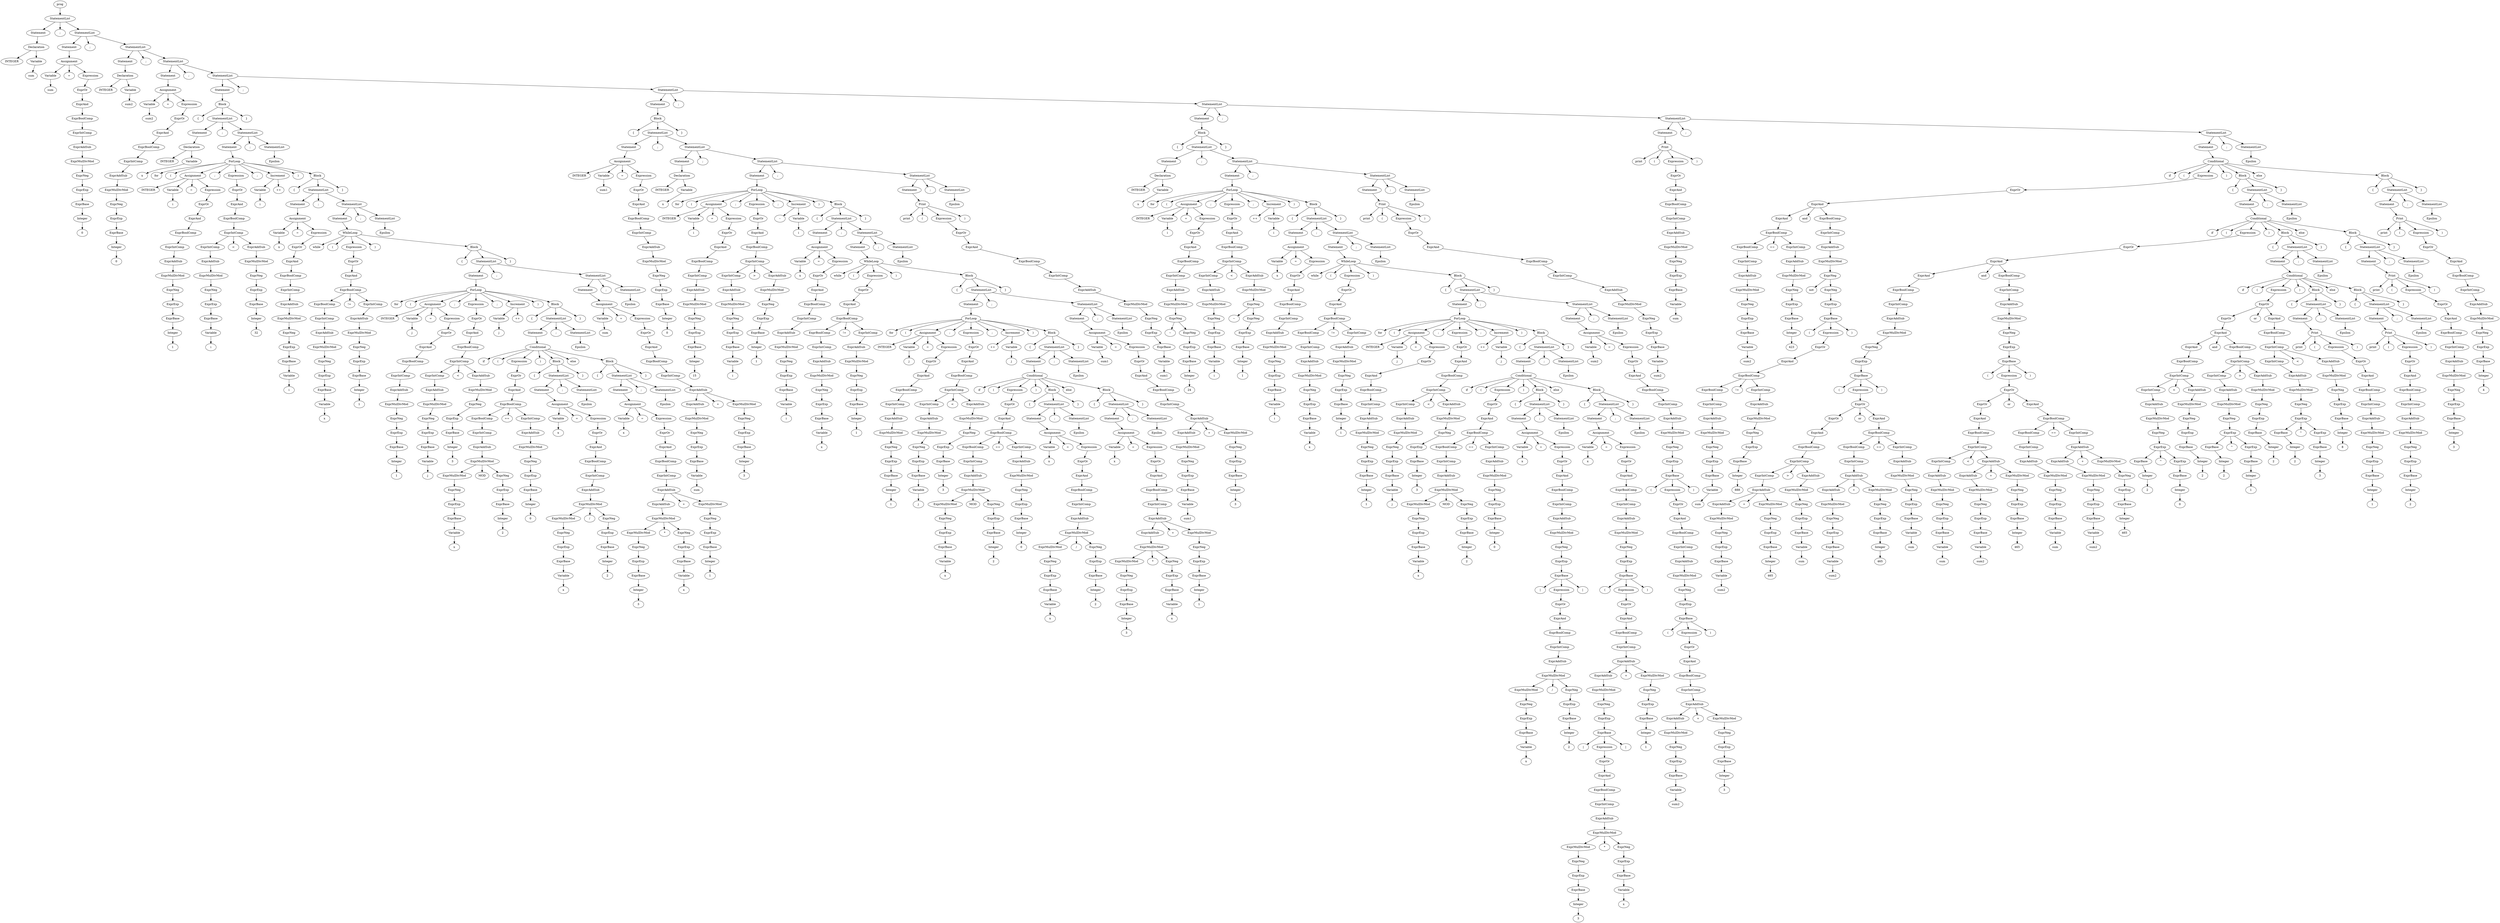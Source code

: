 
digraph "three_x_plus_1"
{
struct1 [label="prog"]
struct2 [label="StatementList"]
struct3 [label="Statement"]
struct4 [label="Declaration"]
struct5 [label="INTEGER"]
struct4->struct5
struct6 [label="Variable"]
struct7 [label="sum"]
struct6->struct7
struct4->struct6
struct3->struct4
struct2->struct3
struct8 [label=";"]
struct2->struct8
struct9 [label="StatementList"]
struct10 [label="Statement"]
struct11 [label="Assignment"]
struct12 [label="Variable"]
struct13 [label="sum"]
struct12->struct13
struct11->struct12
struct14 [label="="]
struct11->struct14
struct15 [label="Expression"]
struct16 [label="ExprOr"]
struct17 [label="ExprAnd"]
struct18 [label="ExprBoolComp"]
struct19 [label="ExprIntComp"]
struct20 [label="ExprAddSub"]
struct21 [label="ExprMulDivMod"]
struct22 [label="ExprNeg"]
struct23 [label="ExprExp"]
struct24 [label="ExprBase"]
struct25 [label="Integer"]
struct26 [label="0"]
struct25->struct26
struct24->struct25
struct23->struct24
struct22->struct23
struct21->struct22
struct20->struct21
struct19->struct20
struct18->struct19
struct17->struct18
struct16->struct17
struct15->struct16
struct11->struct15
struct10->struct11
struct9->struct10
struct27 [label=";"]
struct9->struct27
struct28 [label="StatementList"]
struct29 [label="Statement"]
struct30 [label="Declaration"]
struct31 [label="INTEGER"]
struct30->struct31
struct32 [label="Variable"]
struct33 [label="sum2"]
struct32->struct33
struct30->struct32
struct29->struct30
struct28->struct29
struct34 [label=";"]
struct28->struct34
struct35 [label="StatementList"]
struct36 [label="Statement"]
struct37 [label="Assignment"]
struct38 [label="Variable"]
struct39 [label="sum2"]
struct38->struct39
struct37->struct38
struct40 [label="="]
struct37->struct40
struct41 [label="Expression"]
struct42 [label="ExprOr"]
struct43 [label="ExprAnd"]
struct44 [label="ExprBoolComp"]
struct45 [label="ExprIntComp"]
struct46 [label="ExprAddSub"]
struct47 [label="ExprMulDivMod"]
struct48 [label="ExprNeg"]
struct49 [label="ExprExp"]
struct50 [label="ExprBase"]
struct51 [label="Integer"]
struct52 [label="0"]
struct51->struct52
struct50->struct51
struct49->struct50
struct48->struct49
struct47->struct48
struct46->struct47
struct45->struct46
struct44->struct45
struct43->struct44
struct42->struct43
struct41->struct42
struct37->struct41
struct36->struct37
struct35->struct36
struct53 [label=";"]
struct35->struct53
struct54 [label="StatementList"]
struct55 [label="Statement"]
struct56 [label="Block"]
struct57 [label="{"]
struct56->struct57
struct58 [label="StatementList"]
struct59 [label="Statement"]
struct60 [label="Declaration"]
struct61 [label="INTEGER"]
struct60->struct61
struct62 [label="Variable"]
struct63 [label="x"]
struct62->struct63
struct60->struct62
struct59->struct60
struct58->struct59
struct64 [label=";"]
struct58->struct64
struct65 [label="StatementList"]
struct66 [label="Statement"]
struct67 [label="ForLoop"]
struct68 [label="for"]
struct67->struct68
struct69 [label="("]
struct67->struct69
struct70 [label="Assignment"]
struct71 [label="INTEGER"]
struct70->struct71
struct72 [label="Variable"]
struct73 [label="i"]
struct72->struct73
struct70->struct72
struct74 [label="="]
struct70->struct74
struct75 [label="Expression"]
struct76 [label="ExprOr"]
struct77 [label="ExprAnd"]
struct78 [label="ExprBoolComp"]
struct79 [label="ExprIntComp"]
struct80 [label="ExprAddSub"]
struct81 [label="ExprMulDivMod"]
struct82 [label="ExprNeg"]
struct83 [label="ExprExp"]
struct84 [label="ExprBase"]
struct85 [label="Integer"]
struct86 [label="1"]
struct85->struct86
struct84->struct85
struct83->struct84
struct82->struct83
struct81->struct82
struct80->struct81
struct79->struct80
struct78->struct79
struct77->struct78
struct76->struct77
struct75->struct76
struct70->struct75
struct67->struct70
struct87 [label=";"]
struct67->struct87
struct88 [label="Expression"]
struct89 [label="ExprOr"]
struct90 [label="ExprAnd"]
struct91 [label="ExprBoolComp"]
struct92 [label="ExprIntComp"]
struct93 [label="ExprIntComp"]
struct94 [label="ExprAddSub"]
struct95 [label="ExprMulDivMod"]
struct96 [label="ExprNeg"]
struct97 [label="ExprExp"]
struct98 [label="ExprBase"]
struct99 [label="Variable"]
struct100 [label="i"]
struct99->struct100
struct98->struct99
struct97->struct98
struct96->struct97
struct95->struct96
struct94->struct95
struct93->struct94
struct92->struct93
struct101 [label="<"]
struct92->struct101
struct102 [label="ExprAddSub"]
struct103 [label="ExprMulDivMod"]
struct104 [label="ExprNeg"]
struct105 [label="ExprExp"]
struct106 [label="ExprBase"]
struct107 [label="Integer"]
struct108 [label="32"]
struct107->struct108
struct106->struct107
struct105->struct106
struct104->struct105
struct103->struct104
struct102->struct103
struct92->struct102
struct91->struct92
struct90->struct91
struct89->struct90
struct88->struct89
struct67->struct88
struct109 [label=";"]
struct67->struct109
struct110 [label="Increment"]
struct111 [label="Variable"]
struct112 [label="i"]
struct111->struct112
struct110->struct111
struct113 [label="++"]
struct110->struct113
struct67->struct110
struct114 [label=")"]
struct67->struct114
struct115 [label="Block"]
struct116 [label="{"]
struct115->struct116
struct117 [label="StatementList"]
struct118 [label="Statement"]
struct119 [label="Assignment"]
struct120 [label="Variable"]
struct121 [label="x"]
struct120->struct121
struct119->struct120
struct122 [label="="]
struct119->struct122
struct123 [label="Expression"]
struct124 [label="ExprOr"]
struct125 [label="ExprAnd"]
struct126 [label="ExprBoolComp"]
struct127 [label="ExprIntComp"]
struct128 [label="ExprAddSub"]
struct129 [label="ExprMulDivMod"]
struct130 [label="ExprNeg"]
struct131 [label="ExprExp"]
struct132 [label="ExprBase"]
struct133 [label="Variable"]
struct134 [label="i"]
struct133->struct134
struct132->struct133
struct131->struct132
struct130->struct131
struct129->struct130
struct128->struct129
struct127->struct128
struct126->struct127
struct125->struct126
struct124->struct125
struct123->struct124
struct119->struct123
struct118->struct119
struct117->struct118
struct135 [label=";"]
struct117->struct135
struct136 [label="StatementList"]
struct137 [label="Statement"]
struct138 [label="WhileLoop"]
struct139 [label="while"]
struct138->struct139
struct140 [label="("]
struct138->struct140
struct141 [label="Expression"]
struct142 [label="ExprOr"]
struct143 [label="ExprAnd"]
struct144 [label="ExprBoolComp"]
struct145 [label="ExprBoolComp"]
struct146 [label="ExprIntComp"]
struct147 [label="ExprAddSub"]
struct148 [label="ExprMulDivMod"]
struct149 [label="ExprNeg"]
struct150 [label="ExprExp"]
struct151 [label="ExprBase"]
struct152 [label="Variable"]
struct153 [label="x"]
struct152->struct153
struct151->struct152
struct150->struct151
struct149->struct150
struct148->struct149
struct147->struct148
struct146->struct147
struct145->struct146
struct144->struct145
struct154 [label="!="]
struct144->struct154
struct155 [label="ExprIntComp"]
struct156 [label="ExprAddSub"]
struct157 [label="ExprMulDivMod"]
struct158 [label="ExprNeg"]
struct159 [label="ExprExp"]
struct160 [label="ExprBase"]
struct161 [label="Integer"]
struct162 [label="1"]
struct161->struct162
struct160->struct161
struct159->struct160
struct158->struct159
struct157->struct158
struct156->struct157
struct155->struct156
struct144->struct155
struct143->struct144
struct142->struct143
struct141->struct142
struct138->struct141
struct163 [label=")"]
struct138->struct163
struct164 [label="Block"]
struct165 [label="{"]
struct164->struct165
struct166 [label="StatementList"]
struct167 [label="Statement"]
struct168 [label="ForLoop"]
struct169 [label="for"]
struct168->struct169
struct170 [label="("]
struct168->struct170
struct171 [label="Assignment"]
struct172 [label="INTEGER"]
struct171->struct172
struct173 [label="Variable"]
struct174 [label="j"]
struct173->struct174
struct171->struct173
struct175 [label="="]
struct171->struct175
struct176 [label="Expression"]
struct177 [label="ExprOr"]
struct178 [label="ExprAnd"]
struct179 [label="ExprBoolComp"]
struct180 [label="ExprIntComp"]
struct181 [label="ExprAddSub"]
struct182 [label="ExprMulDivMod"]
struct183 [label="ExprNeg"]
struct184 [label="ExprExp"]
struct185 [label="ExprBase"]
struct186 [label="Integer"]
struct187 [label="1"]
struct186->struct187
struct185->struct186
struct184->struct185
struct183->struct184
struct182->struct183
struct181->struct182
struct180->struct181
struct179->struct180
struct178->struct179
struct177->struct178
struct176->struct177
struct171->struct176
struct168->struct171
struct188 [label=";"]
struct168->struct188
struct189 [label="Expression"]
struct190 [label="ExprOr"]
struct191 [label="ExprAnd"]
struct192 [label="ExprBoolComp"]
struct193 [label="ExprIntComp"]
struct194 [label="ExprIntComp"]
struct195 [label="ExprAddSub"]
struct196 [label="ExprMulDivMod"]
struct197 [label="ExprNeg"]
struct198 [label="ExprExp"]
struct199 [label="ExprBase"]
struct200 [label="Variable"]
struct201 [label="j"]
struct200->struct201
struct199->struct200
struct198->struct199
struct197->struct198
struct196->struct197
struct195->struct196
struct194->struct195
struct193->struct194
struct202 [label="<"]
struct193->struct202
struct203 [label="ExprAddSub"]
struct204 [label="ExprMulDivMod"]
struct205 [label="ExprNeg"]
struct206 [label="ExprExp"]
struct207 [label="ExprBase"]
struct208 [label="Integer"]
struct209 [label="3"]
struct208->struct209
struct207->struct208
struct206->struct207
struct205->struct206
struct204->struct205
struct203->struct204
struct193->struct203
struct192->struct193
struct191->struct192
struct190->struct191
struct189->struct190
struct168->struct189
struct210 [label=";"]
struct168->struct210
struct211 [label="Increment"]
struct212 [label="Variable"]
struct213 [label="j"]
struct212->struct213
struct211->struct212
struct214 [label="++"]
struct211->struct214
struct168->struct211
struct215 [label=")"]
struct168->struct215
struct216 [label="Block"]
struct217 [label="{"]
struct216->struct217
struct218 [label="StatementList"]
struct219 [label="Statement"]
struct220 [label="Conditional"]
struct221 [label="if"]
struct220->struct221
struct222 [label="("]
struct220->struct222
struct223 [label="Expression"]
struct224 [label="ExprOr"]
struct225 [label="ExprAnd"]
struct226 [label="ExprBoolComp"]
struct227 [label="ExprBoolComp"]
struct228 [label="ExprIntComp"]
struct229 [label="ExprAddSub"]
struct230 [label="ExprMulDivMod"]
struct231 [label="ExprMulDivMod"]
struct232 [label="ExprNeg"]
struct233 [label="ExprExp"]
struct234 [label="ExprBase"]
struct235 [label="Variable"]
struct236 [label="x"]
struct235->struct236
struct234->struct235
struct233->struct234
struct232->struct233
struct231->struct232
struct230->struct231
struct237 [label="MOD"]
struct230->struct237
struct238 [label="ExprNeg"]
struct239 [label="ExprExp"]
struct240 [label="ExprBase"]
struct241 [label="Integer"]
struct242 [label="2"]
struct241->struct242
struct240->struct241
struct239->struct240
struct238->struct239
struct230->struct238
struct229->struct230
struct228->struct229
struct227->struct228
struct226->struct227
struct243 [label="=="]
struct226->struct243
struct244 [label="ExprIntComp"]
struct245 [label="ExprAddSub"]
struct246 [label="ExprMulDivMod"]
struct247 [label="ExprNeg"]
struct248 [label="ExprExp"]
struct249 [label="ExprBase"]
struct250 [label="Integer"]
struct251 [label="0"]
struct250->struct251
struct249->struct250
struct248->struct249
struct247->struct248
struct246->struct247
struct245->struct246
struct244->struct245
struct226->struct244
struct225->struct226
struct224->struct225
struct223->struct224
struct220->struct223
struct252 [label=")"]
struct220->struct252
struct253 [label="Block"]
struct254 [label="{"]
struct253->struct254
struct255 [label="StatementList"]
struct256 [label="Statement"]
struct257 [label="Assignment"]
struct258 [label="Variable"]
struct259 [label="x"]
struct258->struct259
struct257->struct258
struct260 [label="="]
struct257->struct260
struct261 [label="Expression"]
struct262 [label="ExprOr"]
struct263 [label="ExprAnd"]
struct264 [label="ExprBoolComp"]
struct265 [label="ExprIntComp"]
struct266 [label="ExprAddSub"]
struct267 [label="ExprMulDivMod"]
struct268 [label="ExprMulDivMod"]
struct269 [label="ExprNeg"]
struct270 [label="ExprExp"]
struct271 [label="ExprBase"]
struct272 [label="Variable"]
struct273 [label="x"]
struct272->struct273
struct271->struct272
struct270->struct271
struct269->struct270
struct268->struct269
struct267->struct268
struct274 [label="/"]
struct267->struct274
struct275 [label="ExprNeg"]
struct276 [label="ExprExp"]
struct277 [label="ExprBase"]
struct278 [label="Integer"]
struct279 [label="2"]
struct278->struct279
struct277->struct278
struct276->struct277
struct275->struct276
struct267->struct275
struct266->struct267
struct265->struct266
struct264->struct265
struct263->struct264
struct262->struct263
struct261->struct262
struct257->struct261
struct256->struct257
struct255->struct256
struct280 [label=";"]
struct255->struct280
struct281 [label="StatementList"]
struct282 [label="Epsilon"]
struct281->struct282
struct255->struct281
struct253->struct255
struct283 [label="}"]
struct253->struct283
struct220->struct253
struct284 [label="else"]
struct220->struct284
struct285 [label="Block"]
struct286 [label="{"]
struct285->struct286
struct287 [label="StatementList"]
struct288 [label="Statement"]
struct289 [label="Assignment"]
struct290 [label="Variable"]
struct291 [label="x"]
struct290->struct291
struct289->struct290
struct292 [label="="]
struct289->struct292
struct293 [label="Expression"]
struct294 [label="ExprOr"]
struct295 [label="ExprAnd"]
struct296 [label="ExprBoolComp"]
struct297 [label="ExprIntComp"]
struct298 [label="ExprAddSub"]
struct299 [label="ExprAddSub"]
struct300 [label="ExprMulDivMod"]
struct301 [label="ExprMulDivMod"]
struct302 [label="ExprNeg"]
struct303 [label="ExprExp"]
struct304 [label="ExprBase"]
struct305 [label="Integer"]
struct306 [label="3"]
struct305->struct306
struct304->struct305
struct303->struct304
struct302->struct303
struct301->struct302
struct300->struct301
struct307 [label="*"]
struct300->struct307
struct308 [label="ExprNeg"]
struct309 [label="ExprExp"]
struct310 [label="ExprBase"]
struct311 [label="Variable"]
struct312 [label="x"]
struct311->struct312
struct310->struct311
struct309->struct310
struct308->struct309
struct300->struct308
struct299->struct300
struct298->struct299
struct313 [label="+"]
struct298->struct313
struct314 [label="ExprMulDivMod"]
struct315 [label="ExprNeg"]
struct316 [label="ExprExp"]
struct317 [label="ExprBase"]
struct318 [label="Integer"]
struct319 [label="1"]
struct318->struct319
struct317->struct318
struct316->struct317
struct315->struct316
struct314->struct315
struct298->struct314
struct297->struct298
struct296->struct297
struct295->struct296
struct294->struct295
struct293->struct294
struct289->struct293
struct288->struct289
struct287->struct288
struct320 [label=";"]
struct287->struct320
struct321 [label="StatementList"]
struct322 [label="Epsilon"]
struct321->struct322
struct287->struct321
struct285->struct287
struct323 [label="}"]
struct285->struct323
struct220->struct285
struct219->struct220
struct218->struct219
struct324 [label=";"]
struct218->struct324
struct325 [label="StatementList"]
struct326 [label="Epsilon"]
struct325->struct326
struct218->struct325
struct216->struct218
struct327 [label="}"]
struct216->struct327
struct168->struct216
struct167->struct168
struct166->struct167
struct328 [label=";"]
struct166->struct328
struct329 [label="StatementList"]
struct330 [label="Statement"]
struct331 [label="Assignment"]
struct332 [label="Variable"]
struct333 [label="sum"]
struct332->struct333
struct331->struct332
struct334 [label="="]
struct331->struct334
struct335 [label="Expression"]
struct336 [label="ExprOr"]
struct337 [label="ExprAnd"]
struct338 [label="ExprBoolComp"]
struct339 [label="ExprIntComp"]
struct340 [label="ExprAddSub"]
struct341 [label="ExprAddSub"]
struct342 [label="ExprMulDivMod"]
struct343 [label="ExprNeg"]
struct344 [label="ExprExp"]
struct345 [label="ExprBase"]
struct346 [label="Variable"]
struct347 [label="sum"]
struct346->struct347
struct345->struct346
struct344->struct345
struct343->struct344
struct342->struct343
struct341->struct342
struct340->struct341
struct348 [label="+"]
struct340->struct348
struct349 [label="ExprMulDivMod"]
struct350 [label="ExprNeg"]
struct351 [label="ExprExp"]
struct352 [label="ExprBase"]
struct353 [label="Integer"]
struct354 [label="3"]
struct353->struct354
struct352->struct353
struct351->struct352
struct350->struct351
struct349->struct350
struct340->struct349
struct339->struct340
struct338->struct339
struct337->struct338
struct336->struct337
struct335->struct336
struct331->struct335
struct330->struct331
struct329->struct330
struct355 [label=";"]
struct329->struct355
struct356 [label="StatementList"]
struct357 [label="Epsilon"]
struct356->struct357
struct329->struct356
struct166->struct329
struct164->struct166
struct358 [label="}"]
struct164->struct358
struct138->struct164
struct137->struct138
struct136->struct137
struct359 [label=";"]
struct136->struct359
struct360 [label="StatementList"]
struct361 [label="Epsilon"]
struct360->struct361
struct136->struct360
struct117->struct136
struct115->struct117
struct362 [label="}"]
struct115->struct362
struct67->struct115
struct66->struct67
struct65->struct66
struct363 [label=";"]
struct65->struct363
struct364 [label="StatementList"]
struct365 [label="Epsilon"]
struct364->struct365
struct65->struct364
struct58->struct65
struct56->struct58
struct366 [label="}"]
struct56->struct366
struct55->struct56
struct54->struct55
struct367 [label=";"]
struct54->struct367
struct368 [label="StatementList"]
struct369 [label="Statement"]
struct370 [label="Block"]
struct371 [label="{"]
struct370->struct371
struct372 [label="StatementList"]
struct373 [label="Statement"]
struct374 [label="Assignment"]
struct375 [label="INTEGER"]
struct374->struct375
struct376 [label="Variable"]
struct377 [label="sum1"]
struct376->struct377
struct374->struct376
struct378 [label="="]
struct374->struct378
struct379 [label="Expression"]
struct380 [label="ExprOr"]
struct381 [label="ExprAnd"]
struct382 [label="ExprBoolComp"]
struct383 [label="ExprIntComp"]
struct384 [label="ExprAddSub"]
struct385 [label="ExprMulDivMod"]
struct386 [label="ExprNeg"]
struct387 [label="ExprExp"]
struct388 [label="ExprBase"]
struct389 [label="Integer"]
struct390 [label="0"]
struct389->struct390
struct388->struct389
struct387->struct388
struct386->struct387
struct385->struct386
struct384->struct385
struct383->struct384
struct382->struct383
struct381->struct382
struct380->struct381
struct379->struct380
struct374->struct379
struct373->struct374
struct372->struct373
struct391 [label=";"]
struct372->struct391
struct392 [label="StatementList"]
struct393 [label="Statement"]
struct394 [label="Declaration"]
struct395 [label="INTEGER"]
struct394->struct395
struct396 [label="Variable"]
struct397 [label="x"]
struct396->struct397
struct394->struct396
struct393->struct394
struct392->struct393
struct398 [label=";"]
struct392->struct398
struct399 [label="StatementList"]
struct400 [label="Statement"]
struct401 [label="ForLoop"]
struct402 [label="for"]
struct401->struct402
struct403 [label="("]
struct401->struct403
struct404 [label="Assignment"]
struct405 [label="INTEGER"]
struct404->struct405
struct406 [label="Variable"]
struct407 [label="i"]
struct406->struct407
struct404->struct406
struct408 [label="="]
struct404->struct408
struct409 [label="Expression"]
struct410 [label="ExprOr"]
struct411 [label="ExprAnd"]
struct412 [label="ExprBoolComp"]
struct413 [label="ExprIntComp"]
struct414 [label="ExprAddSub"]
struct415 [label="ExprMulDivMod"]
struct416 [label="ExprNeg"]
struct417 [label="ExprExp"]
struct418 [label="ExprBase"]
struct419 [label="Integer"]
struct420 [label="15"]
struct419->struct420
struct418->struct419
struct417->struct418
struct416->struct417
struct415->struct416
struct414->struct415
struct413->struct414
struct412->struct413
struct411->struct412
struct410->struct411
struct409->struct410
struct404->struct409
struct401->struct404
struct421 [label=";"]
struct401->struct421
struct422 [label="Expression"]
struct423 [label="ExprOr"]
struct424 [label="ExprAnd"]
struct425 [label="ExprBoolComp"]
struct426 [label="ExprIntComp"]
struct427 [label="ExprIntComp"]
struct428 [label="ExprAddSub"]
struct429 [label="ExprMulDivMod"]
struct430 [label="ExprNeg"]
struct431 [label="ExprExp"]
struct432 [label="ExprBase"]
struct433 [label="Variable"]
struct434 [label="i"]
struct433->struct434
struct432->struct433
struct431->struct432
struct430->struct431
struct429->struct430
struct428->struct429
struct427->struct428
struct426->struct427
struct435 [label=">"]
struct426->struct435
struct436 [label="ExprAddSub"]
struct437 [label="ExprMulDivMod"]
struct438 [label="ExprNeg"]
struct439 [label="ExprExp"]
struct440 [label="ExprBase"]
struct441 [label="Integer"]
struct442 [label="1"]
struct441->struct442
struct440->struct441
struct439->struct440
struct438->struct439
struct437->struct438
struct436->struct437
struct426->struct436
struct425->struct426
struct424->struct425
struct423->struct424
struct422->struct423
struct401->struct422
struct443 [label=";"]
struct401->struct443
struct444 [label="Increment"]
struct445 [label="--"]
struct444->struct445
struct446 [label="Variable"]
struct447 [label="i"]
struct446->struct447
struct444->struct446
struct401->struct444
struct448 [label=")"]
struct401->struct448
struct449 [label="Block"]
struct450 [label="{"]
struct449->struct450
struct451 [label="StatementList"]
struct452 [label="Statement"]
struct453 [label="Assignment"]
struct454 [label="Variable"]
struct455 [label="x"]
struct454->struct455
struct453->struct454
struct456 [label="="]
struct453->struct456
struct457 [label="Expression"]
struct458 [label="ExprOr"]
struct459 [label="ExprAnd"]
struct460 [label="ExprBoolComp"]
struct461 [label="ExprIntComp"]
struct462 [label="ExprAddSub"]
struct463 [label="ExprMulDivMod"]
struct464 [label="ExprNeg"]
struct465 [label="ExprExp"]
struct466 [label="ExprBase"]
struct467 [label="Variable"]
struct468 [label="i"]
struct467->struct468
struct466->struct467
struct465->struct466
struct464->struct465
struct463->struct464
struct462->struct463
struct461->struct462
struct460->struct461
struct459->struct460
struct458->struct459
struct457->struct458
struct453->struct457
struct452->struct453
struct451->struct452
struct469 [label=";"]
struct451->struct469
struct470 [label="StatementList"]
struct471 [label="Statement"]
struct472 [label="WhileLoop"]
struct473 [label="while"]
struct472->struct473
struct474 [label="("]
struct472->struct474
struct475 [label="Expression"]
struct476 [label="ExprOr"]
struct477 [label="ExprAnd"]
struct478 [label="ExprBoolComp"]
struct479 [label="ExprBoolComp"]
struct480 [label="ExprIntComp"]
struct481 [label="ExprAddSub"]
struct482 [label="ExprMulDivMod"]
struct483 [label="ExprNeg"]
struct484 [label="ExprExp"]
struct485 [label="ExprBase"]
struct486 [label="Variable"]
struct487 [label="x"]
struct486->struct487
struct485->struct486
struct484->struct485
struct483->struct484
struct482->struct483
struct481->struct482
struct480->struct481
struct479->struct480
struct478->struct479
struct488 [label="!="]
struct478->struct488
struct489 [label="ExprIntComp"]
struct490 [label="ExprAddSub"]
struct491 [label="ExprMulDivMod"]
struct492 [label="ExprNeg"]
struct493 [label="ExprExp"]
struct494 [label="ExprBase"]
struct495 [label="Integer"]
struct496 [label="1"]
struct495->struct496
struct494->struct495
struct493->struct494
struct492->struct493
struct491->struct492
struct490->struct491
struct489->struct490
struct478->struct489
struct477->struct478
struct476->struct477
struct475->struct476
struct472->struct475
struct497 [label=")"]
struct472->struct497
struct498 [label="Block"]
struct499 [label="{"]
struct498->struct499
struct500 [label="StatementList"]
struct501 [label="Statement"]
struct502 [label="ForLoop"]
struct503 [label="for"]
struct502->struct503
struct504 [label="("]
struct502->struct504
struct505 [label="Assignment"]
struct506 [label="INTEGER"]
struct505->struct506
struct507 [label="Variable"]
struct508 [label="j"]
struct507->struct508
struct505->struct507
struct509 [label="="]
struct505->struct509
struct510 [label="Expression"]
struct511 [label="ExprOr"]
struct512 [label="ExprAnd"]
struct513 [label="ExprBoolComp"]
struct514 [label="ExprIntComp"]
struct515 [label="ExprAddSub"]
struct516 [label="ExprMulDivMod"]
struct517 [label="ExprNeg"]
struct518 [label="ExprExp"]
struct519 [label="ExprBase"]
struct520 [label="Integer"]
struct521 [label="1"]
struct520->struct521
struct519->struct520
struct518->struct519
struct517->struct518
struct516->struct517
struct515->struct516
struct514->struct515
struct513->struct514
struct512->struct513
struct511->struct512
struct510->struct511
struct505->struct510
struct502->struct505
struct522 [label=";"]
struct502->struct522
struct523 [label="Expression"]
struct524 [label="ExprOr"]
struct525 [label="ExprAnd"]
struct526 [label="ExprBoolComp"]
struct527 [label="ExprIntComp"]
struct528 [label="ExprIntComp"]
struct529 [label="ExprAddSub"]
struct530 [label="ExprMulDivMod"]
struct531 [label="ExprNeg"]
struct532 [label="ExprExp"]
struct533 [label="ExprBase"]
struct534 [label="Variable"]
struct535 [label="j"]
struct534->struct535
struct533->struct534
struct532->struct533
struct531->struct532
struct530->struct531
struct529->struct530
struct528->struct529
struct527->struct528
struct536 [label="<"]
struct527->struct536
struct537 [label="ExprAddSub"]
struct538 [label="ExprMulDivMod"]
struct539 [label="ExprNeg"]
struct540 [label="ExprExp"]
struct541 [label="ExprBase"]
struct542 [label="Integer"]
struct543 [label="3"]
struct542->struct543
struct541->struct542
struct540->struct541
struct539->struct540
struct538->struct539
struct537->struct538
struct527->struct537
struct526->struct527
struct525->struct526
struct524->struct525
struct523->struct524
struct502->struct523
struct544 [label=";"]
struct502->struct544
struct545 [label="Increment"]
struct546 [label="++"]
struct545->struct546
struct547 [label="Variable"]
struct548 [label="j"]
struct547->struct548
struct545->struct547
struct502->struct545
struct549 [label=")"]
struct502->struct549
struct550 [label="Block"]
struct551 [label="{"]
struct550->struct551
struct552 [label="StatementList"]
struct553 [label="Statement"]
struct554 [label="Conditional"]
struct555 [label="if"]
struct554->struct555
struct556 [label="("]
struct554->struct556
struct557 [label="Expression"]
struct558 [label="ExprOr"]
struct559 [label="ExprAnd"]
struct560 [label="ExprBoolComp"]
struct561 [label="ExprBoolComp"]
struct562 [label="ExprIntComp"]
struct563 [label="ExprAddSub"]
struct564 [label="ExprMulDivMod"]
struct565 [label="ExprMulDivMod"]
struct566 [label="ExprNeg"]
struct567 [label="ExprExp"]
struct568 [label="ExprBase"]
struct569 [label="Variable"]
struct570 [label="x"]
struct569->struct570
struct568->struct569
struct567->struct568
struct566->struct567
struct565->struct566
struct564->struct565
struct571 [label="MOD"]
struct564->struct571
struct572 [label="ExprNeg"]
struct573 [label="ExprExp"]
struct574 [label="ExprBase"]
struct575 [label="Integer"]
struct576 [label="2"]
struct575->struct576
struct574->struct575
struct573->struct574
struct572->struct573
struct564->struct572
struct563->struct564
struct562->struct563
struct561->struct562
struct560->struct561
struct577 [label="=="]
struct560->struct577
struct578 [label="ExprIntComp"]
struct579 [label="ExprAddSub"]
struct580 [label="ExprMulDivMod"]
struct581 [label="ExprNeg"]
struct582 [label="ExprExp"]
struct583 [label="ExprBase"]
struct584 [label="Integer"]
struct585 [label="0"]
struct584->struct585
struct583->struct584
struct582->struct583
struct581->struct582
struct580->struct581
struct579->struct580
struct578->struct579
struct560->struct578
struct559->struct560
struct558->struct559
struct557->struct558
struct554->struct557
struct586 [label=")"]
struct554->struct586
struct587 [label="Block"]
struct588 [label="{"]
struct587->struct588
struct589 [label="StatementList"]
struct590 [label="Statement"]
struct591 [label="Assignment"]
struct592 [label="Variable"]
struct593 [label="x"]
struct592->struct593
struct591->struct592
struct594 [label="="]
struct591->struct594
struct595 [label="Expression"]
struct596 [label="ExprOr"]
struct597 [label="ExprAnd"]
struct598 [label="ExprBoolComp"]
struct599 [label="ExprIntComp"]
struct600 [label="ExprAddSub"]
struct601 [label="ExprMulDivMod"]
struct602 [label="ExprMulDivMod"]
struct603 [label="ExprNeg"]
struct604 [label="ExprExp"]
struct605 [label="ExprBase"]
struct606 [label="Variable"]
struct607 [label="x"]
struct606->struct607
struct605->struct606
struct604->struct605
struct603->struct604
struct602->struct603
struct601->struct602
struct608 [label="/"]
struct601->struct608
struct609 [label="ExprNeg"]
struct610 [label="ExprExp"]
struct611 [label="ExprBase"]
struct612 [label="Integer"]
struct613 [label="2"]
struct612->struct613
struct611->struct612
struct610->struct611
struct609->struct610
struct601->struct609
struct600->struct601
struct599->struct600
struct598->struct599
struct597->struct598
struct596->struct597
struct595->struct596
struct591->struct595
struct590->struct591
struct589->struct590
struct614 [label=";"]
struct589->struct614
struct615 [label="StatementList"]
struct616 [label="Epsilon"]
struct615->struct616
struct589->struct615
struct587->struct589
struct617 [label="}"]
struct587->struct617
struct554->struct587
struct618 [label="else"]
struct554->struct618
struct619 [label="Block"]
struct620 [label="{"]
struct619->struct620
struct621 [label="StatementList"]
struct622 [label="Statement"]
struct623 [label="Assignment"]
struct624 [label="Variable"]
struct625 [label="x"]
struct624->struct625
struct623->struct624
struct626 [label="="]
struct623->struct626
struct627 [label="Expression"]
struct628 [label="ExprOr"]
struct629 [label="ExprAnd"]
struct630 [label="ExprBoolComp"]
struct631 [label="ExprIntComp"]
struct632 [label="ExprAddSub"]
struct633 [label="ExprAddSub"]
struct634 [label="ExprMulDivMod"]
struct635 [label="ExprMulDivMod"]
struct636 [label="ExprNeg"]
struct637 [label="ExprExp"]
struct638 [label="ExprBase"]
struct639 [label="Integer"]
struct640 [label="3"]
struct639->struct640
struct638->struct639
struct637->struct638
struct636->struct637
struct635->struct636
struct634->struct635
struct641 [label="*"]
struct634->struct641
struct642 [label="ExprNeg"]
struct643 [label="ExprExp"]
struct644 [label="ExprBase"]
struct645 [label="Variable"]
struct646 [label="x"]
struct645->struct646
struct644->struct645
struct643->struct644
struct642->struct643
struct634->struct642
struct633->struct634
struct632->struct633
struct647 [label="+"]
struct632->struct647
struct648 [label="ExprMulDivMod"]
struct649 [label="ExprNeg"]
struct650 [label="ExprExp"]
struct651 [label="ExprBase"]
struct652 [label="Integer"]
struct653 [label="1"]
struct652->struct653
struct651->struct652
struct650->struct651
struct649->struct650
struct648->struct649
struct632->struct648
struct631->struct632
struct630->struct631
struct629->struct630
struct628->struct629
struct627->struct628
struct623->struct627
struct622->struct623
struct621->struct622
struct654 [label=";"]
struct621->struct654
struct655 [label="StatementList"]
struct656 [label="Epsilon"]
struct655->struct656
struct621->struct655
struct619->struct621
struct657 [label="}"]
struct619->struct657
struct554->struct619
struct553->struct554
struct552->struct553
struct658 [label=";"]
struct552->struct658
struct659 [label="StatementList"]
struct660 [label="Epsilon"]
struct659->struct660
struct552->struct659
struct550->struct552
struct661 [label="}"]
struct550->struct661
struct502->struct550
struct501->struct502
struct500->struct501
struct662 [label=";"]
struct500->struct662
struct663 [label="StatementList"]
struct664 [label="Statement"]
struct665 [label="Assignment"]
struct666 [label="Variable"]
struct667 [label="sum1"]
struct666->struct667
struct665->struct666
struct668 [label="="]
struct665->struct668
struct669 [label="Expression"]
struct670 [label="ExprOr"]
struct671 [label="ExprAnd"]
struct672 [label="ExprBoolComp"]
struct673 [label="ExprIntComp"]
struct674 [label="ExprAddSub"]
struct675 [label="ExprAddSub"]
struct676 [label="ExprMulDivMod"]
struct677 [label="ExprNeg"]
struct678 [label="ExprExp"]
struct679 [label="ExprBase"]
struct680 [label="Variable"]
struct681 [label="sum1"]
struct680->struct681
struct679->struct680
struct678->struct679
struct677->struct678
struct676->struct677
struct675->struct676
struct674->struct675
struct682 [label="+"]
struct674->struct682
struct683 [label="ExprMulDivMod"]
struct684 [label="ExprNeg"]
struct685 [label="ExprExp"]
struct686 [label="ExprBase"]
struct687 [label="Integer"]
struct688 [label="3"]
struct687->struct688
struct686->struct687
struct685->struct686
struct684->struct685
struct683->struct684
struct674->struct683
struct673->struct674
struct672->struct673
struct671->struct672
struct670->struct671
struct669->struct670
struct665->struct669
struct664->struct665
struct663->struct664
struct689 [label=";"]
struct663->struct689
struct690 [label="StatementList"]
struct691 [label="Epsilon"]
struct690->struct691
struct663->struct690
struct500->struct663
struct498->struct500
struct692 [label="}"]
struct498->struct692
struct472->struct498
struct471->struct472
struct470->struct471
struct693 [label=";"]
struct470->struct693
struct694 [label="StatementList"]
struct695 [label="Epsilon"]
struct694->struct695
struct470->struct694
struct451->struct470
struct449->struct451
struct696 [label="}"]
struct449->struct696
struct401->struct449
struct400->struct401
struct399->struct400
struct697 [label=";"]
struct399->struct697
struct698 [label="StatementList"]
struct699 [label="Statement"]
struct700 [label="Print"]
struct701 [label="print"]
struct700->struct701
struct702 [label="("]
struct700->struct702
struct703 [label="Expression"]
struct704 [label="ExprOr"]
struct705 [label="ExprAnd"]
struct706 [label="ExprBoolComp"]
struct707 [label="ExprIntComp"]
struct708 [label="ExprAddSub"]
struct709 [label="ExprMulDivMod"]
struct710 [label="ExprNeg"]
struct711 [label="ExprExp"]
struct712 [label="ExprBase"]
struct713 [label="Variable"]
struct714 [label="sum1"]
struct713->struct714
struct712->struct713
struct711->struct712
struct710->struct711
struct709->struct710
struct708->struct709
struct707->struct708
struct706->struct707
struct705->struct706
struct704->struct705
struct703->struct704
struct700->struct703
struct715 [label=")"]
struct700->struct715
struct699->struct700
struct698->struct699
struct716 [label=";"]
struct698->struct716
struct717 [label="StatementList"]
struct718 [label="Epsilon"]
struct717->struct718
struct698->struct717
struct399->struct698
struct392->struct399
struct372->struct392
struct370->struct372
struct719 [label="}"]
struct370->struct719
struct369->struct370
struct368->struct369
struct720 [label=";"]
struct368->struct720
struct721 [label="StatementList"]
struct722 [label="Statement"]
struct723 [label="Block"]
struct724 [label="{"]
struct723->struct724
struct725 [label="StatementList"]
struct726 [label="Statement"]
struct727 [label="Declaration"]
struct728 [label="INTEGER"]
struct727->struct728
struct729 [label="Variable"]
struct730 [label="x"]
struct729->struct730
struct727->struct729
struct726->struct727
struct725->struct726
struct731 [label=";"]
struct725->struct731
struct732 [label="StatementList"]
struct733 [label="Statement"]
struct734 [label="ForLoop"]
struct735 [label="for"]
struct734->struct735
struct736 [label="("]
struct734->struct736
struct737 [label="Assignment"]
struct738 [label="INTEGER"]
struct737->struct738
struct739 [label="Variable"]
struct740 [label="i"]
struct739->struct740
struct737->struct739
struct741 [label="="]
struct737->struct741
struct742 [label="Expression"]
struct743 [label="ExprOr"]
struct744 [label="ExprAnd"]
struct745 [label="ExprBoolComp"]
struct746 [label="ExprIntComp"]
struct747 [label="ExprAddSub"]
struct748 [label="ExprMulDivMod"]
struct749 [label="ExprNeg"]
struct750 [label="~"]
struct749->struct750
struct751 [label="ExprNeg"]
struct752 [label="ExprExp"]
struct753 [label="ExprBase"]
struct754 [label="Integer"]
struct755 [label="24"]
struct754->struct755
struct753->struct754
struct752->struct753
struct751->struct752
struct749->struct751
struct748->struct749
struct747->struct748
struct746->struct747
struct745->struct746
struct744->struct745
struct743->struct744
struct742->struct743
struct737->struct742
struct734->struct737
struct756 [label=";"]
struct734->struct756
struct757 [label="Expression"]
struct758 [label="ExprOr"]
struct759 [label="ExprAnd"]
struct760 [label="ExprBoolComp"]
struct761 [label="ExprIntComp"]
struct762 [label="ExprIntComp"]
struct763 [label="ExprAddSub"]
struct764 [label="ExprMulDivMod"]
struct765 [label="ExprNeg"]
struct766 [label="ExprExp"]
struct767 [label="ExprBase"]
struct768 [label="Variable"]
struct769 [label="i"]
struct768->struct769
struct767->struct768
struct766->struct767
struct765->struct766
struct764->struct765
struct763->struct764
struct762->struct763
struct761->struct762
struct770 [label="<"]
struct761->struct770
struct771 [label="ExprAddSub"]
struct772 [label="ExprMulDivMod"]
struct773 [label="ExprNeg"]
struct774 [label="~"]
struct773->struct774
struct775 [label="ExprNeg"]
struct776 [label="ExprExp"]
struct777 [label="ExprBase"]
struct778 [label="Integer"]
struct779 [label="1"]
struct778->struct779
struct777->struct778
struct776->struct777
struct775->struct776
struct773->struct775
struct772->struct773
struct771->struct772
struct761->struct771
struct760->struct761
struct759->struct760
struct758->struct759
struct757->struct758
struct734->struct757
struct780 [label=";"]
struct734->struct780
struct781 [label="Increment"]
struct782 [label="++"]
struct781->struct782
struct783 [label="Variable"]
struct784 [label="i"]
struct783->struct784
struct781->struct783
struct734->struct781
struct785 [label=")"]
struct734->struct785
struct786 [label="Block"]
struct787 [label="{"]
struct786->struct787
struct788 [label="StatementList"]
struct789 [label="Statement"]
struct790 [label="Assignment"]
struct791 [label="Variable"]
struct792 [label="x"]
struct791->struct792
struct790->struct791
struct793 [label="="]
struct790->struct793
struct794 [label="Expression"]
struct795 [label="ExprOr"]
struct796 [label="ExprAnd"]
struct797 [label="ExprBoolComp"]
struct798 [label="ExprIntComp"]
struct799 [label="ExprAddSub"]
struct800 [label="ExprMulDivMod"]
struct801 [label="ExprNeg"]
struct802 [label="ExprExp"]
struct803 [label="ExprBase"]
struct804 [label="Variable"]
struct805 [label="i"]
struct804->struct805
struct803->struct804
struct802->struct803
struct801->struct802
struct800->struct801
struct799->struct800
struct798->struct799
struct797->struct798
struct796->struct797
struct795->struct796
struct794->struct795
struct790->struct794
struct789->struct790
struct788->struct789
struct806 [label=";"]
struct788->struct806
struct807 [label="StatementList"]
struct808 [label="Statement"]
struct809 [label="WhileLoop"]
struct810 [label="while"]
struct809->struct810
struct811 [label="("]
struct809->struct811
struct812 [label="Expression"]
struct813 [label="ExprOr"]
struct814 [label="ExprAnd"]
struct815 [label="ExprBoolComp"]
struct816 [label="ExprBoolComp"]
struct817 [label="ExprIntComp"]
struct818 [label="ExprAddSub"]
struct819 [label="ExprMulDivMod"]
struct820 [label="ExprNeg"]
struct821 [label="ExprExp"]
struct822 [label="ExprBase"]
struct823 [label="Variable"]
struct824 [label="x"]
struct823->struct824
struct822->struct823
struct821->struct822
struct820->struct821
struct819->struct820
struct818->struct819
struct817->struct818
struct816->struct817
struct815->struct816
struct825 [label="!="]
struct815->struct825
struct826 [label="ExprIntComp"]
struct827 [label="ExprAddSub"]
struct828 [label="ExprMulDivMod"]
struct829 [label="ExprNeg"]
struct830 [label="ExprExp"]
struct831 [label="ExprBase"]
struct832 [label="Integer"]
struct833 [label="1"]
struct832->struct833
struct831->struct832
struct830->struct831
struct829->struct830
struct828->struct829
struct827->struct828
struct826->struct827
struct815->struct826
struct814->struct815
struct813->struct814
struct812->struct813
struct809->struct812
struct834 [label=")"]
struct809->struct834
struct835 [label="Block"]
struct836 [label="{"]
struct835->struct836
struct837 [label="StatementList"]
struct838 [label="Statement"]
struct839 [label="ForLoop"]
struct840 [label="for"]
struct839->struct840
struct841 [label="("]
struct839->struct841
struct842 [label="Assignment"]
struct843 [label="INTEGER"]
struct842->struct843
struct844 [label="Variable"]
struct845 [label="j"]
struct844->struct845
struct842->struct844
struct846 [label="="]
struct842->struct846
struct847 [label="Expression"]
struct848 [label="ExprOr"]
struct849 [label="ExprAnd"]
struct850 [label="ExprBoolComp"]
struct851 [label="ExprIntComp"]
struct852 [label="ExprAddSub"]
struct853 [label="ExprMulDivMod"]
struct854 [label="ExprNeg"]
struct855 [label="ExprExp"]
struct856 [label="ExprBase"]
struct857 [label="Integer"]
struct858 [label="1"]
struct857->struct858
struct856->struct857
struct855->struct856
struct854->struct855
struct853->struct854
struct852->struct853
struct851->struct852
struct850->struct851
struct849->struct850
struct848->struct849
struct847->struct848
struct842->struct847
struct839->struct842
struct859 [label=";"]
struct839->struct859
struct860 [label="Expression"]
struct861 [label="ExprOr"]
struct862 [label="ExprAnd"]
struct863 [label="ExprBoolComp"]
struct864 [label="ExprIntComp"]
struct865 [label="ExprIntComp"]
struct866 [label="ExprAddSub"]
struct867 [label="ExprMulDivMod"]
struct868 [label="ExprNeg"]
struct869 [label="ExprExp"]
struct870 [label="ExprBase"]
struct871 [label="Variable"]
struct872 [label="j"]
struct871->struct872
struct870->struct871
struct869->struct870
struct868->struct869
struct867->struct868
struct866->struct867
struct865->struct866
struct864->struct865
struct873 [label="<"]
struct864->struct873
struct874 [label="ExprAddSub"]
struct875 [label="ExprMulDivMod"]
struct876 [label="ExprNeg"]
struct877 [label="ExprExp"]
struct878 [label="ExprBase"]
struct879 [label="Integer"]
struct880 [label="3"]
struct879->struct880
struct878->struct879
struct877->struct878
struct876->struct877
struct875->struct876
struct874->struct875
struct864->struct874
struct863->struct864
struct862->struct863
struct861->struct862
struct860->struct861
struct839->struct860
struct881 [label=";"]
struct839->struct881
struct882 [label="Increment"]
struct883 [label="++"]
struct882->struct883
struct884 [label="Variable"]
struct885 [label="j"]
struct884->struct885
struct882->struct884
struct839->struct882
struct886 [label=")"]
struct839->struct886
struct887 [label="Block"]
struct888 [label="{"]
struct887->struct888
struct889 [label="StatementList"]
struct890 [label="Statement"]
struct891 [label="Conditional"]
struct892 [label="if"]
struct891->struct892
struct893 [label="("]
struct891->struct893
struct894 [label="Expression"]
struct895 [label="ExprOr"]
struct896 [label="ExprAnd"]
struct897 [label="ExprBoolComp"]
struct898 [label="ExprBoolComp"]
struct899 [label="ExprIntComp"]
struct900 [label="ExprAddSub"]
struct901 [label="ExprMulDivMod"]
struct902 [label="ExprMulDivMod"]
struct903 [label="ExprNeg"]
struct904 [label="ExprExp"]
struct905 [label="ExprBase"]
struct906 [label="Variable"]
struct907 [label="x"]
struct906->struct907
struct905->struct906
struct904->struct905
struct903->struct904
struct902->struct903
struct901->struct902
struct908 [label="MOD"]
struct901->struct908
struct909 [label="ExprNeg"]
struct910 [label="ExprExp"]
struct911 [label="ExprBase"]
struct912 [label="Integer"]
struct913 [label="2"]
struct912->struct913
struct911->struct912
struct910->struct911
struct909->struct910
struct901->struct909
struct900->struct901
struct899->struct900
struct898->struct899
struct897->struct898
struct914 [label="=="]
struct897->struct914
struct915 [label="ExprIntComp"]
struct916 [label="ExprAddSub"]
struct917 [label="ExprMulDivMod"]
struct918 [label="ExprNeg"]
struct919 [label="ExprExp"]
struct920 [label="ExprBase"]
struct921 [label="Integer"]
struct922 [label="0"]
struct921->struct922
struct920->struct921
struct919->struct920
struct918->struct919
struct917->struct918
struct916->struct917
struct915->struct916
struct897->struct915
struct896->struct897
struct895->struct896
struct894->struct895
struct891->struct894
struct923 [label=")"]
struct891->struct923
struct924 [label="Block"]
struct925 [label="{"]
struct924->struct925
struct926 [label="StatementList"]
struct927 [label="Statement"]
struct928 [label="Assignment"]
struct929 [label="Variable"]
struct930 [label="x"]
struct929->struct930
struct928->struct929
struct931 [label="="]
struct928->struct931
struct932 [label="Expression"]
struct933 [label="ExprOr"]
struct934 [label="ExprAnd"]
struct935 [label="ExprBoolComp"]
struct936 [label="ExprIntComp"]
struct937 [label="ExprAddSub"]
struct938 [label="ExprMulDivMod"]
struct939 [label="ExprNeg"]
struct940 [label="ExprExp"]
struct941 [label="ExprBase"]
struct942 [label="|"]
struct941->struct942
struct943 [label="Expression"]
struct944 [label="ExprOr"]
struct945 [label="ExprAnd"]
struct946 [label="ExprBoolComp"]
struct947 [label="ExprIntComp"]
struct948 [label="ExprAddSub"]
struct949 [label="ExprMulDivMod"]
struct950 [label="ExprMulDivMod"]
struct951 [label="ExprNeg"]
struct952 [label="ExprExp"]
struct953 [label="ExprBase"]
struct954 [label="Variable"]
struct955 [label="x"]
struct954->struct955
struct953->struct954
struct952->struct953
struct951->struct952
struct950->struct951
struct949->struct950
struct956 [label="/"]
struct949->struct956
struct957 [label="ExprNeg"]
struct958 [label="ExprExp"]
struct959 [label="ExprBase"]
struct960 [label="Integer"]
struct961 [label="2"]
struct960->struct961
struct959->struct960
struct958->struct959
struct957->struct958
struct949->struct957
struct948->struct949
struct947->struct948
struct946->struct947
struct945->struct946
struct944->struct945
struct943->struct944
struct941->struct943
struct962 [label="|"]
struct941->struct962
struct940->struct941
struct939->struct940
struct938->struct939
struct937->struct938
struct936->struct937
struct935->struct936
struct934->struct935
struct933->struct934
struct932->struct933
struct928->struct932
struct927->struct928
struct926->struct927
struct963 [label=";"]
struct926->struct963
struct964 [label="StatementList"]
struct965 [label="Epsilon"]
struct964->struct965
struct926->struct964
struct924->struct926
struct966 [label="}"]
struct924->struct966
struct891->struct924
struct967 [label="else"]
struct891->struct967
struct968 [label="Block"]
struct969 [label="{"]
struct968->struct969
struct970 [label="StatementList"]
struct971 [label="Statement"]
struct972 [label="Assignment"]
struct973 [label="Variable"]
struct974 [label="x"]
struct973->struct974
struct972->struct973
struct975 [label="="]
struct972->struct975
struct976 [label="Expression"]
struct977 [label="ExprOr"]
struct978 [label="ExprAnd"]
struct979 [label="ExprBoolComp"]
struct980 [label="ExprIntComp"]
struct981 [label="ExprAddSub"]
struct982 [label="ExprMulDivMod"]
struct983 [label="ExprNeg"]
struct984 [label="ExprExp"]
struct985 [label="ExprBase"]
struct986 [label="("]
struct985->struct986
struct987 [label="Expression"]
struct988 [label="ExprOr"]
struct989 [label="ExprAnd"]
struct990 [label="ExprBoolComp"]
struct991 [label="ExprIntComp"]
struct992 [label="ExprAddSub"]
struct993 [label="ExprAddSub"]
struct994 [label="ExprMulDivMod"]
struct995 [label="ExprNeg"]
struct996 [label="ExprExp"]
struct997 [label="ExprBase"]
struct998 [label="|"]
struct997->struct998
struct999 [label="Expression"]
struct1000 [label="ExprOr"]
struct1001 [label="ExprAnd"]
struct1002 [label="ExprBoolComp"]
struct1003 [label="ExprIntComp"]
struct1004 [label="ExprAddSub"]
struct1005 [label="ExprMulDivMod"]
struct1006 [label="ExprMulDivMod"]
struct1007 [label="ExprNeg"]
struct1008 [label="ExprExp"]
struct1009 [label="ExprBase"]
struct1010 [label="Integer"]
struct1011 [label="3"]
struct1010->struct1011
struct1009->struct1010
struct1008->struct1009
struct1007->struct1008
struct1006->struct1007
struct1005->struct1006
struct1012 [label="*"]
struct1005->struct1012
struct1013 [label="ExprNeg"]
struct1014 [label="ExprExp"]
struct1015 [label="ExprBase"]
struct1016 [label="Variable"]
struct1017 [label="x"]
struct1016->struct1017
struct1015->struct1016
struct1014->struct1015
struct1013->struct1014
struct1005->struct1013
struct1004->struct1005
struct1003->struct1004
struct1002->struct1003
struct1001->struct1002
struct1000->struct1001
struct999->struct1000
struct997->struct999
struct1018 [label="|"]
struct997->struct1018
struct996->struct997
struct995->struct996
struct994->struct995
struct993->struct994
struct992->struct993
struct1019 [label="+"]
struct992->struct1019
struct1020 [label="ExprMulDivMod"]
struct1021 [label="ExprNeg"]
struct1022 [label="ExprExp"]
struct1023 [label="ExprBase"]
struct1024 [label="Integer"]
struct1025 [label="1"]
struct1024->struct1025
struct1023->struct1024
struct1022->struct1023
struct1021->struct1022
struct1020->struct1021
struct992->struct1020
struct991->struct992
struct990->struct991
struct989->struct990
struct988->struct989
struct987->struct988
struct985->struct987
struct1026 [label=")"]
struct985->struct1026
struct984->struct985
struct983->struct984
struct982->struct983
struct981->struct982
struct980->struct981
struct979->struct980
struct978->struct979
struct977->struct978
struct976->struct977
struct972->struct976
struct971->struct972
struct970->struct971
struct1027 [label=";"]
struct970->struct1027
struct1028 [label="StatementList"]
struct1029 [label="Epsilon"]
struct1028->struct1029
struct970->struct1028
struct968->struct970
struct1030 [label="}"]
struct968->struct1030
struct891->struct968
struct890->struct891
struct889->struct890
struct1031 [label=";"]
struct889->struct1031
struct1032 [label="StatementList"]
struct1033 [label="Epsilon"]
struct1032->struct1033
struct889->struct1032
struct887->struct889
struct1034 [label="}"]
struct887->struct1034
struct839->struct887
struct838->struct839
struct837->struct838
struct1035 [label=";"]
struct837->struct1035
struct1036 [label="StatementList"]
struct1037 [label="Statement"]
struct1038 [label="Assignment"]
struct1039 [label="Variable"]
struct1040 [label="sum2"]
struct1039->struct1040
struct1038->struct1039
struct1041 [label="="]
struct1038->struct1041
struct1042 [label="Expression"]
struct1043 [label="ExprOr"]
struct1044 [label="ExprAnd"]
struct1045 [label="ExprBoolComp"]
struct1046 [label="ExprIntComp"]
struct1047 [label="ExprAddSub"]
struct1048 [label="ExprMulDivMod"]
struct1049 [label="ExprNeg"]
struct1050 [label="ExprExp"]
struct1051 [label="ExprBase"]
struct1052 [label="("]
struct1051->struct1052
struct1053 [label="Expression"]
struct1054 [label="ExprOr"]
struct1055 [label="ExprAnd"]
struct1056 [label="ExprBoolComp"]
struct1057 [label="ExprIntComp"]
struct1058 [label="ExprAddSub"]
struct1059 [label="ExprMulDivMod"]
struct1060 [label="ExprNeg"]
struct1061 [label="ExprExp"]
struct1062 [label="ExprBase"]
struct1063 [label="("]
struct1062->struct1063
struct1064 [label="Expression"]
struct1065 [label="ExprOr"]
struct1066 [label="ExprAnd"]
struct1067 [label="ExprBoolComp"]
struct1068 [label="ExprIntComp"]
struct1069 [label="ExprAddSub"]
struct1070 [label="ExprAddSub"]
struct1071 [label="ExprMulDivMod"]
struct1072 [label="ExprNeg"]
struct1073 [label="ExprExp"]
struct1074 [label="ExprBase"]
struct1075 [label="Variable"]
struct1076 [label="sum2"]
struct1075->struct1076
struct1074->struct1075
struct1073->struct1074
struct1072->struct1073
struct1071->struct1072
struct1070->struct1071
struct1069->struct1070
struct1077 [label="+"]
struct1069->struct1077
struct1078 [label="ExprMulDivMod"]
struct1079 [label="ExprNeg"]
struct1080 [label="ExprExp"]
struct1081 [label="ExprBase"]
struct1082 [label="Integer"]
struct1083 [label="3"]
struct1082->struct1083
struct1081->struct1082
struct1080->struct1081
struct1079->struct1080
struct1078->struct1079
struct1069->struct1078
struct1068->struct1069
struct1067->struct1068
struct1066->struct1067
struct1065->struct1066
struct1064->struct1065
struct1062->struct1064
struct1084 [label=")"]
struct1062->struct1084
struct1061->struct1062
struct1060->struct1061
struct1059->struct1060
struct1058->struct1059
struct1057->struct1058
struct1056->struct1057
struct1055->struct1056
struct1054->struct1055
struct1053->struct1054
struct1051->struct1053
struct1085 [label=")"]
struct1051->struct1085
struct1050->struct1051
struct1049->struct1050
struct1048->struct1049
struct1047->struct1048
struct1046->struct1047
struct1045->struct1046
struct1044->struct1045
struct1043->struct1044
struct1042->struct1043
struct1038->struct1042
struct1037->struct1038
struct1036->struct1037
struct1086 [label=";"]
struct1036->struct1086
struct1087 [label="StatementList"]
struct1088 [label="Epsilon"]
struct1087->struct1088
struct1036->struct1087
struct837->struct1036
struct835->struct837
struct1089 [label="}"]
struct835->struct1089
struct809->struct835
struct808->struct809
struct807->struct808
struct1090 [label=";"]
struct807->struct1090
struct1091 [label="StatementList"]
struct1092 [label="Epsilon"]
struct1091->struct1092
struct807->struct1091
struct788->struct807
struct786->struct788
struct1093 [label="}"]
struct786->struct1093
struct734->struct786
struct733->struct734
struct732->struct733
struct1094 [label=";"]
struct732->struct1094
struct1095 [label="StatementList"]
struct1096 [label="Statement"]
struct1097 [label="Print"]
struct1098 [label="print"]
struct1097->struct1098
struct1099 [label="("]
struct1097->struct1099
struct1100 [label="Expression"]
struct1101 [label="ExprOr"]
struct1102 [label="ExprAnd"]
struct1103 [label="ExprBoolComp"]
struct1104 [label="ExprIntComp"]
struct1105 [label="ExprAddSub"]
struct1106 [label="ExprMulDivMod"]
struct1107 [label="ExprNeg"]
struct1108 [label="ExprExp"]
struct1109 [label="ExprBase"]
struct1110 [label="Variable"]
struct1111 [label="sum2"]
struct1110->struct1111
struct1109->struct1110
struct1108->struct1109
struct1107->struct1108
struct1106->struct1107
struct1105->struct1106
struct1104->struct1105
struct1103->struct1104
struct1102->struct1103
struct1101->struct1102
struct1100->struct1101
struct1097->struct1100
struct1112 [label=")"]
struct1097->struct1112
struct1096->struct1097
struct1095->struct1096
struct1113 [label=";"]
struct1095->struct1113
struct1114 [label="StatementList"]
struct1115 [label="Epsilon"]
struct1114->struct1115
struct1095->struct1114
struct732->struct1095
struct725->struct732
struct723->struct725
struct1116 [label="}"]
struct723->struct1116
struct722->struct723
struct721->struct722
struct1117 [label=";"]
struct721->struct1117
struct1118 [label="StatementList"]
struct1119 [label="Statement"]
struct1120 [label="Print"]
struct1121 [label="print"]
struct1120->struct1121
struct1122 [label="("]
struct1120->struct1122
struct1123 [label="Expression"]
struct1124 [label="ExprOr"]
struct1125 [label="ExprAnd"]
struct1126 [label="ExprBoolComp"]
struct1127 [label="ExprIntComp"]
struct1128 [label="ExprAddSub"]
struct1129 [label="ExprMulDivMod"]
struct1130 [label="ExprNeg"]
struct1131 [label="ExprExp"]
struct1132 [label="ExprBase"]
struct1133 [label="Variable"]
struct1134 [label="sum"]
struct1133->struct1134
struct1132->struct1133
struct1131->struct1132
struct1130->struct1131
struct1129->struct1130
struct1128->struct1129
struct1127->struct1128
struct1126->struct1127
struct1125->struct1126
struct1124->struct1125
struct1123->struct1124
struct1120->struct1123
struct1135 [label=")"]
struct1120->struct1135
struct1119->struct1120
struct1118->struct1119
struct1136 [label=";"]
struct1118->struct1136
struct1137 [label="StatementList"]
struct1138 [label="Statement"]
struct1139 [label="Conditional"]
struct1140 [label="if"]
struct1139->struct1140
struct1141 [label="("]
struct1139->struct1141
struct1142 [label="Expression"]
struct1143 [label="ExprOr"]
struct1144 [label="ExprAnd"]
struct1145 [label="ExprAnd"]
struct1146 [label="ExprBoolComp"]
struct1147 [label="ExprBoolComp"]
struct1148 [label="ExprIntComp"]
struct1149 [label="ExprAddSub"]
struct1150 [label="ExprMulDivMod"]
struct1151 [label="ExprNeg"]
struct1152 [label="ExprExp"]
struct1153 [label="ExprBase"]
struct1154 [label="Variable"]
struct1155 [label="sum2"]
struct1154->struct1155
struct1153->struct1154
struct1152->struct1153
struct1151->struct1152
struct1150->struct1151
struct1149->struct1150
struct1148->struct1149
struct1147->struct1148
struct1146->struct1147
struct1156 [label="=="]
struct1146->struct1156
struct1157 [label="ExprIntComp"]
struct1158 [label="ExprAddSub"]
struct1159 [label="ExprMulDivMod"]
struct1160 [label="ExprNeg"]
struct1161 [label="ExprExp"]
struct1162 [label="ExprBase"]
struct1163 [label="Integer"]
struct1164 [label="423"]
struct1163->struct1164
struct1162->struct1163
struct1161->struct1162
struct1160->struct1161
struct1159->struct1160
struct1158->struct1159
struct1157->struct1158
struct1146->struct1157
struct1145->struct1146
struct1144->struct1145
struct1165 [label="and"]
struct1144->struct1165
struct1166 [label="ExprBoolComp"]
struct1167 [label="ExprIntComp"]
struct1168 [label="ExprAddSub"]
struct1169 [label="ExprMulDivMod"]
struct1170 [label="ExprNeg"]
struct1171 [label="not"]
struct1170->struct1171
struct1172 [label="ExprNeg"]
struct1173 [label="ExprExp"]
struct1174 [label="ExprBase"]
struct1175 [label="("]
struct1174->struct1175
struct1176 [label="Expression"]
struct1177 [label="ExprOr"]
struct1178 [label="ExprAnd"]
struct1179 [label="ExprBoolComp"]
struct1180 [label="ExprBoolComp"]
struct1181 [label="ExprIntComp"]
struct1182 [label="ExprAddSub"]
struct1183 [label="ExprMulDivMod"]
struct1184 [label="ExprNeg"]
struct1185 [label="ExprExp"]
struct1186 [label="ExprBase"]
struct1187 [label="Variable"]
struct1188 [label="sum"]
struct1187->struct1188
struct1186->struct1187
struct1185->struct1186
struct1184->struct1185
struct1183->struct1184
struct1182->struct1183
struct1181->struct1182
struct1180->struct1181
struct1179->struct1180
struct1189 [label="!="]
struct1179->struct1189
struct1190 [label="ExprIntComp"]
struct1191 [label="ExprAddSub"]
struct1192 [label="ExprMulDivMod"]
struct1193 [label="ExprNeg"]
struct1194 [label="ExprExp"]
struct1195 [label="ExprBase"]
struct1196 [label="Integer"]
struct1197 [label="888"]
struct1196->struct1197
struct1195->struct1196
struct1194->struct1195
struct1193->struct1194
struct1192->struct1193
struct1191->struct1192
struct1190->struct1191
struct1179->struct1190
struct1178->struct1179
struct1177->struct1178
struct1176->struct1177
struct1174->struct1176
struct1198 [label=")"]
struct1174->struct1198
struct1173->struct1174
struct1172->struct1173
struct1170->struct1172
struct1169->struct1170
struct1168->struct1169
struct1167->struct1168
struct1166->struct1167
struct1144->struct1166
struct1143->struct1144
struct1142->struct1143
struct1139->struct1142
struct1199 [label=")"]
struct1139->struct1199
struct1200 [label="Block"]
struct1201 [label="{"]
struct1200->struct1201
struct1202 [label="StatementList"]
struct1203 [label="Statement"]
struct1204 [label="Conditional"]
struct1205 [label="if"]
struct1204->struct1205
struct1206 [label="("]
struct1204->struct1206
struct1207 [label="Expression"]
struct1208 [label="ExprOr"]
struct1209 [label="ExprAnd"]
struct1210 [label="ExprAnd"]
struct1211 [label="ExprBoolComp"]
struct1212 [label="ExprIntComp"]
struct1213 [label="ExprAddSub"]
struct1214 [label="ExprMulDivMod"]
struct1215 [label="ExprNeg"]
struct1216 [label="ExprExp"]
struct1217 [label="ExprBase"]
struct1218 [label="("]
struct1217->struct1218
struct1219 [label="Expression"]
struct1220 [label="ExprOr"]
struct1221 [label="ExprOr"]
struct1222 [label="ExprAnd"]
struct1223 [label="ExprBoolComp"]
struct1224 [label="ExprIntComp"]
struct1225 [label="ExprIntComp"]
struct1226 [label="ExprAddSub"]
struct1227 [label="ExprAddSub"]
struct1228 [label="ExprMulDivMod"]
struct1229 [label="ExprNeg"]
struct1230 [label="ExprExp"]
struct1231 [label="ExprBase"]
struct1232 [label="Variable"]
struct1233 [label="sum2"]
struct1232->struct1233
struct1231->struct1232
struct1230->struct1231
struct1229->struct1230
struct1228->struct1229
struct1227->struct1228
struct1226->struct1227
struct1234 [label="+"]
struct1226->struct1234
struct1235 [label="ExprMulDivMod"]
struct1236 [label="ExprNeg"]
struct1237 [label="ExprExp"]
struct1238 [label="ExprBase"]
struct1239 [label="Integer"]
struct1240 [label="465"]
struct1239->struct1240
struct1238->struct1239
struct1237->struct1238
struct1236->struct1237
struct1235->struct1236
struct1226->struct1235
struct1225->struct1226
struct1224->struct1225
struct1241 [label=">"]
struct1224->struct1241
struct1242 [label="ExprAddSub"]
struct1243 [label="ExprMulDivMod"]
struct1244 [label="ExprNeg"]
struct1245 [label="ExprExp"]
struct1246 [label="ExprBase"]
struct1247 [label="Variable"]
struct1248 [label="sum"]
struct1247->struct1248
struct1246->struct1247
struct1245->struct1246
struct1244->struct1245
struct1243->struct1244
struct1242->struct1243
struct1224->struct1242
struct1223->struct1224
struct1222->struct1223
struct1221->struct1222
struct1220->struct1221
struct1249 [label="or"]
struct1220->struct1249
struct1250 [label="ExprAnd"]
struct1251 [label="ExprBoolComp"]
struct1252 [label="ExprBoolComp"]
struct1253 [label="ExprIntComp"]
struct1254 [label="ExprAddSub"]
struct1255 [label="ExprAddSub"]
struct1256 [label="ExprMulDivMod"]
struct1257 [label="ExprNeg"]
struct1258 [label="ExprExp"]
struct1259 [label="ExprBase"]
struct1260 [label="Variable"]
struct1261 [label="sum2"]
struct1260->struct1261
struct1259->struct1260
struct1258->struct1259
struct1257->struct1258
struct1256->struct1257
struct1255->struct1256
struct1254->struct1255
struct1262 [label="+"]
struct1254->struct1262
struct1263 [label="ExprMulDivMod"]
struct1264 [label="ExprNeg"]
struct1265 [label="ExprExp"]
struct1266 [label="ExprBase"]
struct1267 [label="Integer"]
struct1268 [label="465"]
struct1267->struct1268
struct1266->struct1267
struct1265->struct1266
struct1264->struct1265
struct1263->struct1264
struct1254->struct1263
struct1253->struct1254
struct1252->struct1253
struct1251->struct1252
struct1269 [label="=="]
struct1251->struct1269
struct1270 [label="ExprIntComp"]
struct1271 [label="ExprAddSub"]
struct1272 [label="ExprMulDivMod"]
struct1273 [label="ExprNeg"]
struct1274 [label="ExprExp"]
struct1275 [label="ExprBase"]
struct1276 [label="Variable"]
struct1277 [label="sum"]
struct1276->struct1277
struct1275->struct1276
struct1274->struct1275
struct1273->struct1274
struct1272->struct1273
struct1271->struct1272
struct1270->struct1271
struct1251->struct1270
struct1250->struct1251
struct1220->struct1250
struct1219->struct1220
struct1217->struct1219
struct1278 [label=")"]
struct1217->struct1278
struct1216->struct1217
struct1215->struct1216
struct1214->struct1215
struct1213->struct1214
struct1212->struct1213
struct1211->struct1212
struct1210->struct1211
struct1209->struct1210
struct1279 [label="and"]
struct1209->struct1279
struct1280 [label="ExprBoolComp"]
struct1281 [label="ExprIntComp"]
struct1282 [label="ExprAddSub"]
struct1283 [label="ExprMulDivMod"]
struct1284 [label="ExprNeg"]
struct1285 [label="ExprExp"]
struct1286 [label="ExprBase"]
struct1287 [label="("]
struct1286->struct1287
struct1288 [label="Expression"]
struct1289 [label="ExprOr"]
struct1290 [label="ExprOr"]
struct1291 [label="ExprAnd"]
struct1292 [label="ExprBoolComp"]
struct1293 [label="ExprIntComp"]
struct1294 [label="ExprIntComp"]
struct1295 [label="ExprAddSub"]
struct1296 [label="ExprMulDivMod"]
struct1297 [label="ExprNeg"]
struct1298 [label="ExprExp"]
struct1299 [label="ExprBase"]
struct1300 [label="Variable"]
struct1301 [label="sum"]
struct1300->struct1301
struct1299->struct1300
struct1298->struct1299
struct1297->struct1298
struct1296->struct1297
struct1295->struct1296
struct1294->struct1295
struct1293->struct1294
struct1302 [label="<"]
struct1293->struct1302
struct1303 [label="ExprAddSub"]
struct1304 [label="ExprAddSub"]
struct1305 [label="ExprMulDivMod"]
struct1306 [label="ExprNeg"]
struct1307 [label="ExprExp"]
struct1308 [label="ExprBase"]
struct1309 [label="Variable"]
struct1310 [label="sum2"]
struct1309->struct1310
struct1308->struct1309
struct1307->struct1308
struct1306->struct1307
struct1305->struct1306
struct1304->struct1305
struct1303->struct1304
struct1311 [label="+"]
struct1303->struct1311
struct1312 [label="ExprMulDivMod"]
struct1313 [label="ExprNeg"]
struct1314 [label="ExprExp"]
struct1315 [label="ExprBase"]
struct1316 [label="Integer"]
struct1317 [label="465"]
struct1316->struct1317
struct1315->struct1316
struct1314->struct1315
struct1313->struct1314
struct1312->struct1313
struct1303->struct1312
struct1293->struct1303
struct1292->struct1293
struct1291->struct1292
struct1290->struct1291
struct1289->struct1290
struct1318 [label="or"]
struct1289->struct1318
struct1319 [label="ExprAnd"]
struct1320 [label="ExprBoolComp"]
struct1321 [label="ExprBoolComp"]
struct1322 [label="ExprIntComp"]
struct1323 [label="ExprAddSub"]
struct1324 [label="ExprMulDivMod"]
struct1325 [label="ExprNeg"]
struct1326 [label="ExprExp"]
struct1327 [label="ExprBase"]
struct1328 [label="Variable"]
struct1329 [label="sum"]
struct1328->struct1329
struct1327->struct1328
struct1326->struct1327
struct1325->struct1326
struct1324->struct1325
struct1323->struct1324
struct1322->struct1323
struct1321->struct1322
struct1320->struct1321
struct1330 [label="=="]
struct1320->struct1330
struct1331 [label="ExprIntComp"]
struct1332 [label="ExprAddSub"]
struct1333 [label="ExprAddSub"]
struct1334 [label="ExprMulDivMod"]
struct1335 [label="ExprNeg"]
struct1336 [label="ExprExp"]
struct1337 [label="ExprBase"]
struct1338 [label="Variable"]
struct1339 [label="sum2"]
struct1338->struct1339
struct1337->struct1338
struct1336->struct1337
struct1335->struct1336
struct1334->struct1335
struct1333->struct1334
struct1332->struct1333
struct1340 [label="+"]
struct1332->struct1340
struct1341 [label="ExprMulDivMod"]
struct1342 [label="ExprNeg"]
struct1343 [label="ExprExp"]
struct1344 [label="ExprBase"]
struct1345 [label="Integer"]
struct1346 [label="465"]
struct1345->struct1346
struct1344->struct1345
struct1343->struct1344
struct1342->struct1343
struct1341->struct1342
struct1332->struct1341
struct1331->struct1332
struct1320->struct1331
struct1319->struct1320
struct1289->struct1319
struct1288->struct1289
struct1286->struct1288
struct1347 [label=")"]
struct1286->struct1347
struct1285->struct1286
struct1284->struct1285
struct1283->struct1284
struct1282->struct1283
struct1281->struct1282
struct1280->struct1281
struct1209->struct1280
struct1208->struct1209
struct1207->struct1208
struct1204->struct1207
struct1348 [label=")"]
struct1204->struct1348
struct1349 [label="Block"]
struct1350 [label="{"]
struct1349->struct1350
struct1351 [label="StatementList"]
struct1352 [label="Statement"]
struct1353 [label="Conditional"]
struct1354 [label="if"]
struct1353->struct1354
struct1355 [label="("]
struct1353->struct1355
struct1356 [label="Expression"]
struct1357 [label="ExprOr"]
struct1358 [label="ExprOr"]
struct1359 [label="ExprAnd"]
struct1360 [label="ExprAnd"]
struct1361 [label="ExprBoolComp"]
struct1362 [label="ExprIntComp"]
struct1363 [label="ExprIntComp"]
struct1364 [label="ExprAddSub"]
struct1365 [label="ExprMulDivMod"]
struct1366 [label="ExprNeg"]
struct1367 [label="ExprExp"]
struct1368 [label="ExprBase"]
struct1369 [label="Integer"]
struct1370 [label="2"]
struct1369->struct1370
struct1368->struct1369
struct1367->struct1368
struct1371 [label="^"]
struct1367->struct1371
struct1372 [label="ExprExp"]
struct1373 [label="ExprBase"]
struct1374 [label="Integer"]
struct1375 [label="0"]
struct1374->struct1375
struct1373->struct1374
struct1372->struct1373
struct1367->struct1372
struct1366->struct1367
struct1365->struct1366
struct1364->struct1365
struct1363->struct1364
struct1362->struct1363
struct1376 [label="<"]
struct1362->struct1376
struct1377 [label="ExprAddSub"]
struct1378 [label="ExprMulDivMod"]
struct1379 [label="ExprNeg"]
struct1380 [label="ExprExp"]
struct1381 [label="ExprBase"]
struct1382 [label="Integer"]
struct1383 [label="2"]
struct1382->struct1383
struct1381->struct1382
struct1380->struct1381
struct1379->struct1380
struct1378->struct1379
struct1377->struct1378
struct1362->struct1377
struct1361->struct1362
struct1360->struct1361
struct1359->struct1360
struct1384 [label="and"]
struct1359->struct1384
struct1385 [label="ExprBoolComp"]
struct1386 [label="ExprIntComp"]
struct1387 [label="ExprIntComp"]
struct1388 [label="ExprAddSub"]
struct1389 [label="ExprMulDivMod"]
struct1390 [label="ExprNeg"]
struct1391 [label="ExprExp"]
struct1392 [label="ExprBase"]
struct1393 [label="Integer"]
struct1394 [label="2"]
struct1393->struct1394
struct1392->struct1393
struct1391->struct1392
struct1395 [label="^"]
struct1391->struct1395
struct1396 [label="ExprExp"]
struct1397 [label="ExprBase"]
struct1398 [label="Integer"]
struct1399 [label="1"]
struct1398->struct1399
struct1397->struct1398
struct1396->struct1397
struct1391->struct1396
struct1390->struct1391
struct1389->struct1390
struct1388->struct1389
struct1387->struct1388
struct1386->struct1387
struct1400 [label=">"]
struct1386->struct1400
struct1401 [label="ExprAddSub"]
struct1402 [label="ExprMulDivMod"]
struct1403 [label="ExprNeg"]
struct1404 [label="ExprExp"]
struct1405 [label="ExprBase"]
struct1406 [label="Integer"]
struct1407 [label="2"]
struct1406->struct1407
struct1405->struct1406
struct1404->struct1405
struct1403->struct1404
struct1402->struct1403
struct1401->struct1402
struct1386->struct1401
struct1385->struct1386
struct1359->struct1385
struct1358->struct1359
struct1357->struct1358
struct1408 [label="or"]
struct1357->struct1408
struct1409 [label="ExprAnd"]
struct1410 [label="ExprBoolComp"]
struct1411 [label="ExprIntComp"]
struct1412 [label="ExprIntComp"]
struct1413 [label="ExprAddSub"]
struct1414 [label="ExprMulDivMod"]
struct1415 [label="ExprNeg"]
struct1416 [label="ExprExp"]
struct1417 [label="ExprBase"]
struct1418 [label="Integer"]
struct1419 [label="2"]
struct1418->struct1419
struct1417->struct1418
struct1416->struct1417
struct1420 [label="^"]
struct1416->struct1420
struct1421 [label="ExprExp"]
struct1422 [label="ExprBase"]
struct1423 [label="Integer"]
struct1424 [label="3"]
struct1423->struct1424
struct1422->struct1423
struct1421->struct1422
struct1416->struct1421
struct1415->struct1416
struct1414->struct1415
struct1413->struct1414
struct1412->struct1413
struct1411->struct1412
struct1425 [label="<"]
struct1411->struct1425
struct1426 [label="ExprAddSub"]
struct1427 [label="ExprMulDivMod"]
struct1428 [label="ExprNeg"]
struct1429 [label="ExprExp"]
struct1430 [label="ExprBase"]
struct1431 [label="Integer"]
struct1432 [label="8"]
struct1431->struct1432
struct1430->struct1431
struct1429->struct1430
struct1428->struct1429
struct1427->struct1428
struct1426->struct1427
struct1411->struct1426
struct1410->struct1411
struct1409->struct1410
struct1357->struct1409
struct1356->struct1357
struct1353->struct1356
struct1433 [label=")"]
struct1353->struct1433
struct1434 [label="Block"]
struct1435 [label="{"]
struct1434->struct1435
struct1436 [label="StatementList"]
struct1437 [label="Statement"]
struct1438 [label="Print"]
struct1439 [label="print"]
struct1438->struct1439
struct1440 [label="("]
struct1438->struct1440
struct1441 [label="Expression"]
struct1442 [label="ExprOr"]
struct1443 [label="ExprAnd"]
struct1444 [label="ExprBoolComp"]
struct1445 [label="ExprIntComp"]
struct1446 [label="ExprAddSub"]
struct1447 [label="ExprMulDivMod"]
struct1448 [label="ExprNeg"]
struct1449 [label="ExprExp"]
struct1450 [label="ExprBase"]
struct1451 [label="Integer"]
struct1452 [label="1"]
struct1451->struct1452
struct1450->struct1451
struct1449->struct1450
struct1448->struct1449
struct1447->struct1448
struct1446->struct1447
struct1445->struct1446
struct1444->struct1445
struct1443->struct1444
struct1442->struct1443
struct1441->struct1442
struct1438->struct1441
struct1453 [label=")"]
struct1438->struct1453
struct1437->struct1438
struct1436->struct1437
struct1454 [label=";"]
struct1436->struct1454
struct1455 [label="StatementList"]
struct1456 [label="Epsilon"]
struct1455->struct1456
struct1436->struct1455
struct1434->struct1436
struct1457 [label="}"]
struct1434->struct1457
struct1353->struct1434
struct1458 [label="else"]
struct1353->struct1458
struct1459 [label="Block"]
struct1460 [label="{"]
struct1459->struct1460
struct1461 [label="StatementList"]
struct1462 [label="Statement"]
struct1463 [label="Print"]
struct1464 [label="print"]
struct1463->struct1464
struct1465 [label="("]
struct1463->struct1465
struct1466 [label="Expression"]
struct1467 [label="ExprOr"]
struct1468 [label="ExprAnd"]
struct1469 [label="ExprBoolComp"]
struct1470 [label="ExprIntComp"]
struct1471 [label="ExprAddSub"]
struct1472 [label="ExprMulDivMod"]
struct1473 [label="ExprNeg"]
struct1474 [label="ExprExp"]
struct1475 [label="ExprBase"]
struct1476 [label="Integer"]
struct1477 [label="2"]
struct1476->struct1477
struct1475->struct1476
struct1474->struct1475
struct1473->struct1474
struct1472->struct1473
struct1471->struct1472
struct1470->struct1471
struct1469->struct1470
struct1468->struct1469
struct1467->struct1468
struct1466->struct1467
struct1463->struct1466
struct1478 [label=")"]
struct1463->struct1478
struct1462->struct1463
struct1461->struct1462
struct1479 [label=";"]
struct1461->struct1479
struct1480 [label="StatementList"]
struct1481 [label="Epsilon"]
struct1480->struct1481
struct1461->struct1480
struct1459->struct1461
struct1482 [label="}"]
struct1459->struct1482
struct1353->struct1459
struct1352->struct1353
struct1351->struct1352
struct1483 [label=";"]
struct1351->struct1483
struct1484 [label="StatementList"]
struct1485 [label="Epsilon"]
struct1484->struct1485
struct1351->struct1484
struct1349->struct1351
struct1486 [label="}"]
struct1349->struct1486
struct1204->struct1349
struct1487 [label="else"]
struct1204->struct1487
struct1488 [label="Block"]
struct1489 [label="{"]
struct1488->struct1489
struct1490 [label="StatementList"]
struct1491 [label="Statement"]
struct1492 [label="Print"]
struct1493 [label="print"]
struct1492->struct1493
struct1494 [label="("]
struct1492->struct1494
struct1495 [label="Expression"]
struct1496 [label="ExprOr"]
struct1497 [label="ExprAnd"]
struct1498 [label="ExprBoolComp"]
struct1499 [label="ExprIntComp"]
struct1500 [label="ExprAddSub"]
struct1501 [label="ExprMulDivMod"]
struct1502 [label="ExprNeg"]
struct1503 [label="ExprExp"]
struct1504 [label="ExprBase"]
struct1505 [label="Integer"]
struct1506 [label="3"]
struct1505->struct1506
struct1504->struct1505
struct1503->struct1504
struct1502->struct1503
struct1501->struct1502
struct1500->struct1501
struct1499->struct1500
struct1498->struct1499
struct1497->struct1498
struct1496->struct1497
struct1495->struct1496
struct1492->struct1495
struct1507 [label=")"]
struct1492->struct1507
struct1491->struct1492
struct1490->struct1491
struct1508 [label=";"]
struct1490->struct1508
struct1509 [label="StatementList"]
struct1510 [label="Epsilon"]
struct1509->struct1510
struct1490->struct1509
struct1488->struct1490
struct1511 [label="}"]
struct1488->struct1511
struct1204->struct1488
struct1203->struct1204
struct1202->struct1203
struct1512 [label=";"]
struct1202->struct1512
struct1513 [label="StatementList"]
struct1514 [label="Epsilon"]
struct1513->struct1514
struct1202->struct1513
struct1200->struct1202
struct1515 [label="}"]
struct1200->struct1515
struct1139->struct1200
struct1516 [label="else"]
struct1139->struct1516
struct1517 [label="Block"]
struct1518 [label="{"]
struct1517->struct1518
struct1519 [label="StatementList"]
struct1520 [label="Statement"]
struct1521 [label="Print"]
struct1522 [label="print"]
struct1521->struct1522
struct1523 [label="("]
struct1521->struct1523
struct1524 [label="Expression"]
struct1525 [label="ExprOr"]
struct1526 [label="ExprAnd"]
struct1527 [label="ExprBoolComp"]
struct1528 [label="ExprIntComp"]
struct1529 [label="ExprAddSub"]
struct1530 [label="ExprMulDivMod"]
struct1531 [label="ExprNeg"]
struct1532 [label="ExprExp"]
struct1533 [label="ExprBase"]
struct1534 [label="Integer"]
struct1535 [label="4"]
struct1534->struct1535
struct1533->struct1534
struct1532->struct1533
struct1531->struct1532
struct1530->struct1531
struct1529->struct1530
struct1528->struct1529
struct1527->struct1528
struct1526->struct1527
struct1525->struct1526
struct1524->struct1525
struct1521->struct1524
struct1536 [label=")"]
struct1521->struct1536
struct1520->struct1521
struct1519->struct1520
struct1537 [label=";"]
struct1519->struct1537
struct1538 [label="StatementList"]
struct1539 [label="Epsilon"]
struct1538->struct1539
struct1519->struct1538
struct1517->struct1519
struct1540 [label="}"]
struct1517->struct1540
struct1139->struct1517
struct1138->struct1139
struct1137->struct1138
struct1541 [label=";"]
struct1137->struct1541
struct1542 [label="StatementList"]
struct1543 [label="Epsilon"]
struct1542->struct1543
struct1137->struct1542
struct1118->struct1137
struct721->struct1118
struct368->struct721
struct54->struct368
struct35->struct54
struct28->struct35
struct9->struct28
struct2->struct9
struct1->struct2
}